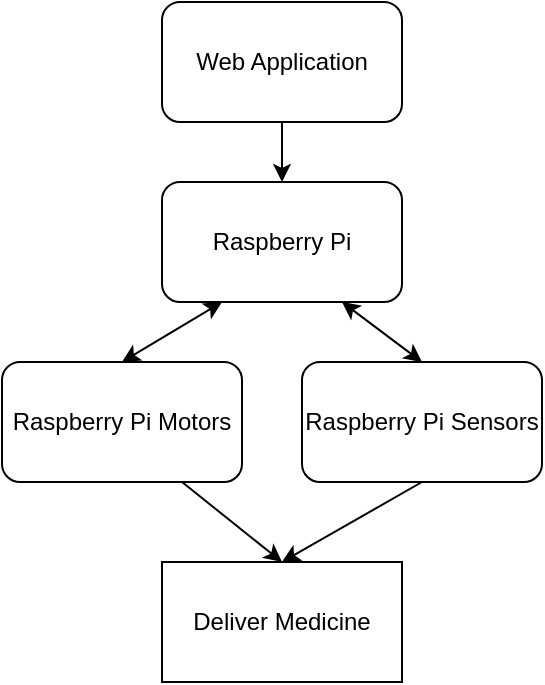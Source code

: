 <mxfile pages="1" version="11.2.8" type="google"><diagram id="IEoqxKf8-U_zPQAcqEK3" name="Page-1"><mxGraphModel dx="1408" dy="748" grid="1" gridSize="10" guides="1" tooltips="1" connect="1" arrows="1" fold="1" page="1" pageScale="1" pageWidth="850" pageHeight="1100" math="0" shadow="0"><root><mxCell id="0"/><mxCell id="1" parent="0"/><mxCell id="favVOTiKBA917x9CuyDV-1" value="Web Application" style="rounded=1;whiteSpace=wrap;html=1;" vertex="1" parent="1"><mxGeometry x="340" y="140" width="120" height="60" as="geometry"/></mxCell><mxCell id="favVOTiKBA917x9CuyDV-2" value="Raspberry Pi" style="rounded=1;whiteSpace=wrap;html=1;" vertex="1" parent="1"><mxGeometry x="340" y="230" width="120" height="60" as="geometry"/></mxCell><mxCell id="favVOTiKBA917x9CuyDV-3" value="Raspberry Pi Sensors" style="rounded=1;whiteSpace=wrap;html=1;" vertex="1" parent="1"><mxGeometry x="410" y="320" width="120" height="60" as="geometry"/></mxCell><mxCell id="favVOTiKBA917x9CuyDV-4" value="Raspberry Pi Motors" style="rounded=1;whiteSpace=wrap;html=1;" vertex="1" parent="1"><mxGeometry x="260" y="320" width="120" height="60" as="geometry"/></mxCell><mxCell id="favVOTiKBA917x9CuyDV-6" value="Deliver Medicine" style="rounded=0;whiteSpace=wrap;html=1;" vertex="1" parent="1"><mxGeometry x="340" y="420" width="120" height="60" as="geometry"/></mxCell><mxCell id="favVOTiKBA917x9CuyDV-8" value="" style="endArrow=classic;html=1;exitX=0.5;exitY=1;exitDx=0;exitDy=0;entryX=0.5;entryY=0;entryDx=0;entryDy=0;" edge="1" parent="1" source="favVOTiKBA917x9CuyDV-1" target="favVOTiKBA917x9CuyDV-2"><mxGeometry width="50" height="50" relative="1" as="geometry"><mxPoint x="260" y="540" as="sourcePoint"/><mxPoint x="310" y="490" as="targetPoint"/></mxGeometry></mxCell><mxCell id="favVOTiKBA917x9CuyDV-9" value="" style="endArrow=classic;html=1;exitX=0.75;exitY=1;exitDx=0;exitDy=0;entryX=0.5;entryY=0;entryDx=0;entryDy=0;" edge="1" parent="1" source="favVOTiKBA917x9CuyDV-4" target="favVOTiKBA917x9CuyDV-6"><mxGeometry width="50" height="50" relative="1" as="geometry"><mxPoint x="260" y="540" as="sourcePoint"/><mxPoint x="310" y="490" as="targetPoint"/></mxGeometry></mxCell><mxCell id="favVOTiKBA917x9CuyDV-10" value="" style="endArrow=classic;html=1;exitX=0.5;exitY=1;exitDx=0;exitDy=0;entryX=0.5;entryY=0;entryDx=0;entryDy=0;" edge="1" parent="1" source="favVOTiKBA917x9CuyDV-3" target="favVOTiKBA917x9CuyDV-6"><mxGeometry width="50" height="50" relative="1" as="geometry"><mxPoint x="250" y="620" as="sourcePoint"/><mxPoint x="300" y="570" as="targetPoint"/></mxGeometry></mxCell><mxCell id="favVOTiKBA917x9CuyDV-11" value="" style="endArrow=classic;startArrow=classic;html=1;entryX=0.25;entryY=1;entryDx=0;entryDy=0;exitX=0.5;exitY=0;exitDx=0;exitDy=0;" edge="1" parent="1" source="favVOTiKBA917x9CuyDV-4" target="favVOTiKBA917x9CuyDV-2"><mxGeometry width="50" height="50" relative="1" as="geometry"><mxPoint x="240" y="700" as="sourcePoint"/><mxPoint x="290" y="650" as="targetPoint"/></mxGeometry></mxCell><mxCell id="favVOTiKBA917x9CuyDV-12" value="" style="endArrow=classic;startArrow=classic;html=1;entryX=0.5;entryY=0;entryDx=0;entryDy=0;exitX=0.75;exitY=1;exitDx=0;exitDy=0;" edge="1" parent="1" source="favVOTiKBA917x9CuyDV-2" target="favVOTiKBA917x9CuyDV-3"><mxGeometry width="50" height="50" relative="1" as="geometry"><mxPoint x="230" y="780" as="sourcePoint"/><mxPoint x="280" y="730" as="targetPoint"/></mxGeometry></mxCell></root></mxGraphModel></diagram></mxfile>